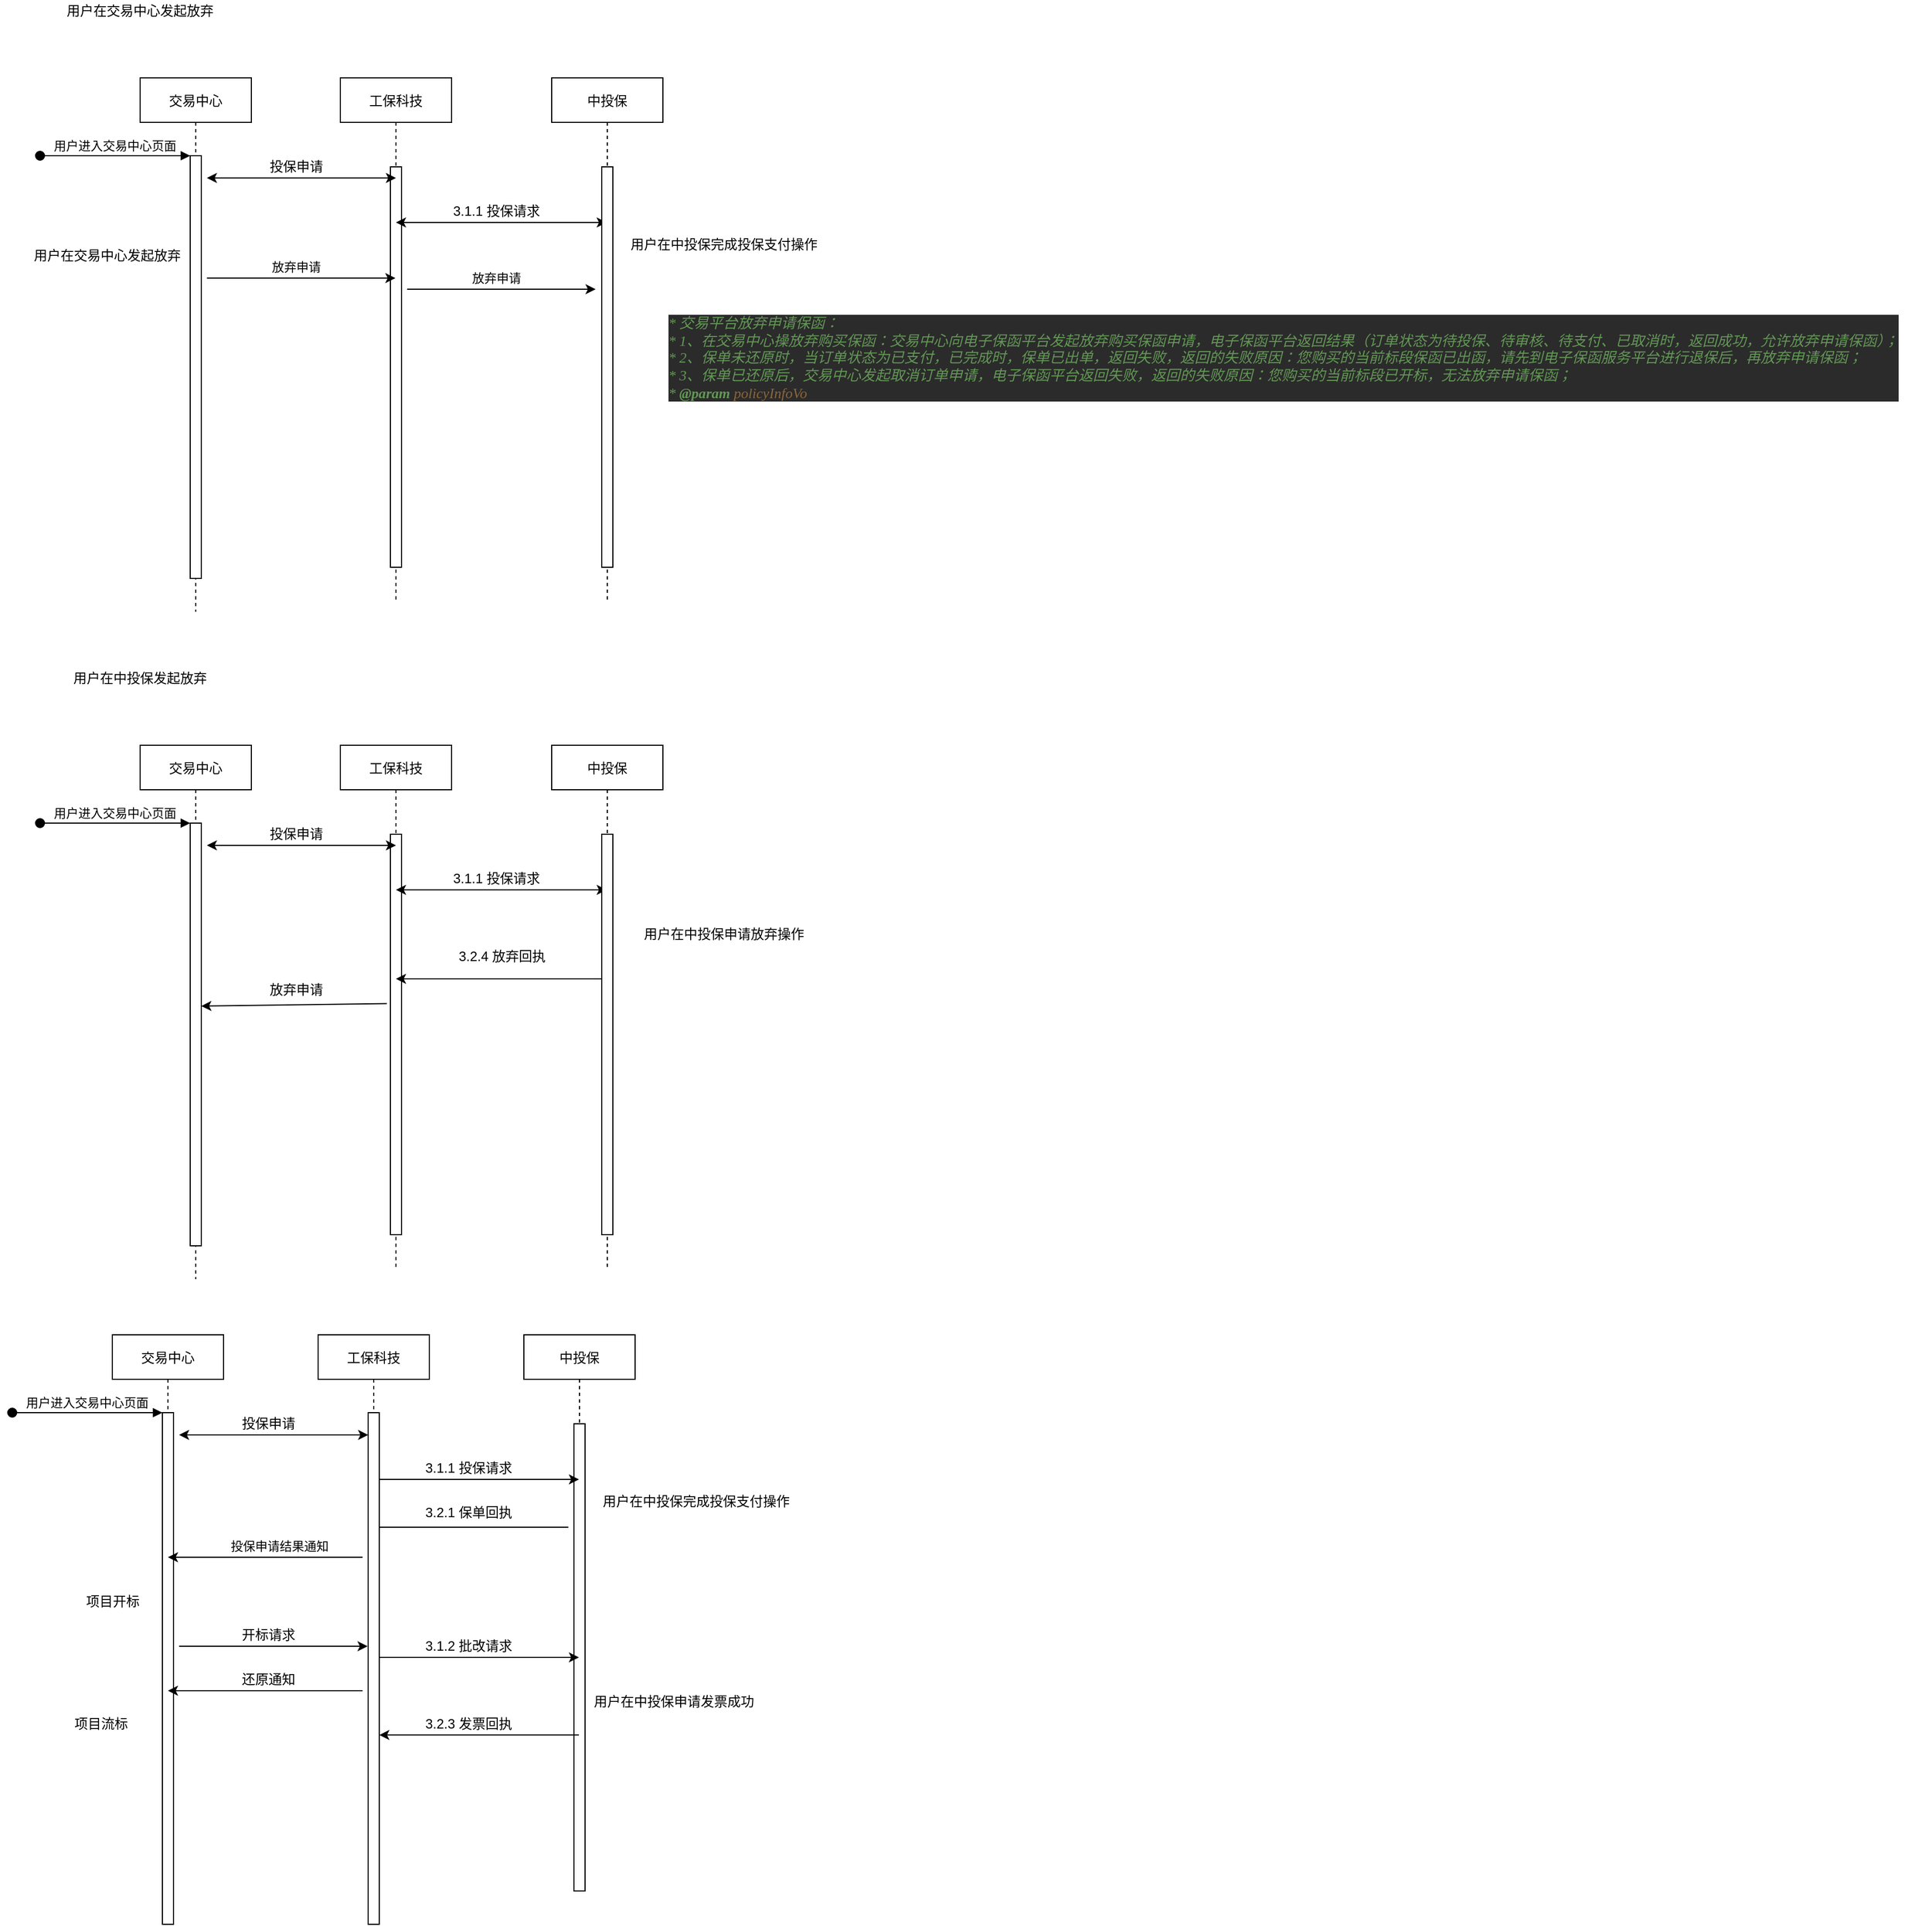 <mxfile version="14.4.4" type="github">
  <diagram id="kgpKYQtTHZ0yAKxKKP6v" name="Page-1">
    <mxGraphModel dx="1038" dy="492" grid="1" gridSize="10" guides="1" tooltips="1" connect="1" arrows="1" fold="1" page="1" pageScale="1" pageWidth="850" pageHeight="1100" math="0" shadow="0">
      <root>
        <mxCell id="0" />
        <mxCell id="1" parent="0" />
        <mxCell id="3hkl68ZtvTaIpeplbh0N-27" value="交易中心" style="shape=umlLifeline;perimeter=lifelinePerimeter;container=1;collapsible=0;recursiveResize=0;rounded=0;shadow=0;strokeWidth=1;" vertex="1" parent="1">
          <mxGeometry x="125" y="110" width="100" height="480" as="geometry" />
        </mxCell>
        <mxCell id="3hkl68ZtvTaIpeplbh0N-28" value="" style="points=[];perimeter=orthogonalPerimeter;rounded=0;shadow=0;strokeWidth=1;" vertex="1" parent="3hkl68ZtvTaIpeplbh0N-27">
          <mxGeometry x="45" y="70" width="10" height="380" as="geometry" />
        </mxCell>
        <mxCell id="3hkl68ZtvTaIpeplbh0N-29" value="用户进入交易中心页面" style="verticalAlign=bottom;startArrow=oval;endArrow=block;startSize=8;shadow=0;strokeWidth=1;" edge="1" parent="3hkl68ZtvTaIpeplbh0N-27" target="3hkl68ZtvTaIpeplbh0N-28">
          <mxGeometry relative="1" as="geometry">
            <mxPoint x="-90" y="70" as="sourcePoint" />
          </mxGeometry>
        </mxCell>
        <mxCell id="3hkl68ZtvTaIpeplbh0N-30" value="工保科技" style="shape=umlLifeline;perimeter=lifelinePerimeter;container=1;collapsible=0;recursiveResize=0;rounded=0;shadow=0;strokeWidth=1;" vertex="1" parent="1">
          <mxGeometry x="305" y="110" width="100" height="470" as="geometry" />
        </mxCell>
        <mxCell id="3hkl68ZtvTaIpeplbh0N-31" value="" style="points=[];perimeter=orthogonalPerimeter;rounded=0;shadow=0;strokeWidth=1;" vertex="1" parent="3hkl68ZtvTaIpeplbh0N-30">
          <mxGeometry x="45" y="80" width="10" height="360" as="geometry" />
        </mxCell>
        <mxCell id="3hkl68ZtvTaIpeplbh0N-33" value="" style="endArrow=classic;startArrow=classic;html=1;" edge="1" parent="1">
          <mxGeometry width="50" height="50" relative="1" as="geometry">
            <mxPoint x="355" y="240" as="sourcePoint" />
            <mxPoint x="544.5" y="240" as="targetPoint" />
          </mxGeometry>
        </mxCell>
        <mxCell id="3hkl68ZtvTaIpeplbh0N-34" value="3.1.1 投保请求" style="text;html=1;align=center;verticalAlign=middle;resizable=0;points=[];autosize=1;" vertex="1" parent="1">
          <mxGeometry x="400" y="220" width="90" height="20" as="geometry" />
        </mxCell>
        <mxCell id="3hkl68ZtvTaIpeplbh0N-35" value="" style="endArrow=classic;startArrow=classic;html=1;" edge="1" parent="1">
          <mxGeometry width="50" height="50" relative="1" as="geometry">
            <mxPoint x="185" y="200" as="sourcePoint" />
            <mxPoint x="355" y="200" as="targetPoint" />
          </mxGeometry>
        </mxCell>
        <mxCell id="3hkl68ZtvTaIpeplbh0N-36" value="投保申请" style="text;html=1;align=center;verticalAlign=middle;resizable=0;points=[];autosize=1;" vertex="1" parent="1">
          <mxGeometry x="235" y="180" width="60" height="20" as="geometry" />
        </mxCell>
        <mxCell id="3hkl68ZtvTaIpeplbh0N-39" value="用户在中投保完成投保支付操作" style="text;html=1;strokeColor=none;fillColor=none;align=center;verticalAlign=middle;whiteSpace=wrap;rounded=0;" vertex="1" parent="1">
          <mxGeometry x="555" y="250" width="190" height="20" as="geometry" />
        </mxCell>
        <mxCell id="3hkl68ZtvTaIpeplbh0N-41" value="用户在交易中心发起放弃" style="text;html=1;align=center;verticalAlign=middle;resizable=0;points=[];autosize=1;" vertex="1" parent="1">
          <mxGeometry x="20" y="260" width="150" height="20" as="geometry" />
        </mxCell>
        <mxCell id="3hkl68ZtvTaIpeplbh0N-42" value="" style="endArrow=classic;html=1;" edge="1" parent="1">
          <mxGeometry width="50" height="50" relative="1" as="geometry">
            <mxPoint x="185" y="290" as="sourcePoint" />
            <mxPoint x="354.5" y="290" as="targetPoint" />
          </mxGeometry>
        </mxCell>
        <mxCell id="3hkl68ZtvTaIpeplbh0N-59" value="放弃申请" style="edgeLabel;html=1;align=center;verticalAlign=middle;resizable=0;points=[];" vertex="1" connectable="0" parent="3hkl68ZtvTaIpeplbh0N-42">
          <mxGeometry x="-0.353" y="3" relative="1" as="geometry">
            <mxPoint x="25" y="-7" as="offset" />
          </mxGeometry>
        </mxCell>
        <mxCell id="3hkl68ZtvTaIpeplbh0N-52" value="用户在交易中心发起放弃" style="text;html=1;strokeColor=none;fillColor=none;align=center;verticalAlign=middle;whiteSpace=wrap;rounded=0;" vertex="1" parent="1">
          <mxGeometry x="45" y="40" width="160" height="20" as="geometry" />
        </mxCell>
        <mxCell id="3hkl68ZtvTaIpeplbh0N-56" value="中投保" style="shape=umlLifeline;perimeter=lifelinePerimeter;container=1;collapsible=0;recursiveResize=0;rounded=0;shadow=0;strokeWidth=1;" vertex="1" parent="1">
          <mxGeometry x="495" y="110" width="100" height="470" as="geometry" />
        </mxCell>
        <mxCell id="3hkl68ZtvTaIpeplbh0N-57" value="" style="points=[];perimeter=orthogonalPerimeter;rounded=0;shadow=0;strokeWidth=1;" vertex="1" parent="3hkl68ZtvTaIpeplbh0N-56">
          <mxGeometry x="45" y="80" width="10" height="360" as="geometry" />
        </mxCell>
        <mxCell id="3hkl68ZtvTaIpeplbh0N-60" value="" style="endArrow=classic;html=1;" edge="1" parent="1">
          <mxGeometry width="50" height="50" relative="1" as="geometry">
            <mxPoint x="365" y="300" as="sourcePoint" />
            <mxPoint x="534.5" y="300" as="targetPoint" />
          </mxGeometry>
        </mxCell>
        <mxCell id="3hkl68ZtvTaIpeplbh0N-61" value="放弃申请" style="edgeLabel;html=1;align=center;verticalAlign=middle;resizable=0;points=[];" vertex="1" connectable="0" parent="3hkl68ZtvTaIpeplbh0N-60">
          <mxGeometry x="-0.353" y="3" relative="1" as="geometry">
            <mxPoint x="25" y="-7" as="offset" />
          </mxGeometry>
        </mxCell>
        <mxCell id="3hkl68ZtvTaIpeplbh0N-62" value="放弃申请" style="edgeLabel;html=1;align=center;verticalAlign=middle;resizable=0;points=[];" vertex="1" connectable="0" parent="3hkl68ZtvTaIpeplbh0N-60">
          <mxGeometry x="-0.353" y="3" relative="1" as="geometry">
            <mxPoint x="25" y="-7" as="offset" />
          </mxGeometry>
        </mxCell>
        <mxCell id="3hkl68ZtvTaIpeplbh0N-63" value="&lt;pre style=&quot;background-color: #2b2b2b ; color: #a9b7c6 ; font-family: &amp;#34;consolas&amp;#34; ; font-size: 9.8pt&quot;&gt;&lt;span style=&quot;color: #629755 ; font-style: italic&quot;&gt;* &lt;/span&gt;&lt;span style=&quot;color: #629755 ; font-style: italic ; font-family: &amp;#34;arial&amp;#34;&quot;&gt;交易平台放弃申请保函：&lt;br&gt;&lt;/span&gt;&lt;span style=&quot;color: #629755 ; font-style: italic&quot;&gt;* 1&lt;/span&gt;&lt;span style=&quot;color: #629755 ; font-style: italic ; font-family: &amp;#34;arial&amp;#34;&quot;&gt;、在交易中心操放弃购买保函：交易中心向电子保函平台发起放弃购买保函申请，电子保函平台返回结果（订单状态为待投保、待审核、待支付、已取消时，返回成功，允许放弃申请保函）；&lt;br&gt;&lt;/span&gt;&lt;span style=&quot;color: #629755 ; font-style: italic&quot;&gt;* 2&lt;/span&gt;&lt;span style=&quot;color: #629755 ; font-style: italic ; font-family: &amp;#34;arial&amp;#34;&quot;&gt;、保单未还原时，当订单状态为已支付，已完成时，保单已出单，返回失败，返回的失败原因：您购买的当前标段保函已出函，请先到电子保函服务平台进行退保后，再放弃申请保函；&lt;br&gt;&lt;/span&gt;&lt;span style=&quot;color: #629755 ; font-style: italic&quot;&gt;* 3&lt;/span&gt;&lt;span style=&quot;color: #629755 ; font-style: italic ; font-family: &amp;#34;arial&amp;#34;&quot;&gt;、保单已还原后，交易中心发起取消订单申请，电子保函平台返回失败，返回的失败原因：您购买的当前标段已开标，无法放弃申请保函；&lt;br&gt;&lt;/span&gt;&lt;span style=&quot;color: #629755 ; font-style: italic&quot;&gt;* &lt;/span&gt;&lt;span style=&quot;color: #629755 ; font-weight: bold ; font-style: italic&quot;&gt;@param &lt;/span&gt;&lt;span style=&quot;color: #8a653b ; font-style: italic&quot;&gt;policyInfoVo&lt;/span&gt;&lt;/pre&gt;" style="text;html=1;strokeColor=none;fillColor=none;spacing=5;spacingTop=-20;whiteSpace=wrap;overflow=hidden;rounded=0;" vertex="1" parent="1">
          <mxGeometry x="595" y="320" width="1140" height="120" as="geometry" />
        </mxCell>
        <mxCell id="3hkl68ZtvTaIpeplbh0N-85" value="交易中心" style="shape=umlLifeline;perimeter=lifelinePerimeter;container=1;collapsible=0;recursiveResize=0;rounded=0;shadow=0;strokeWidth=1;" vertex="1" parent="1">
          <mxGeometry x="125" y="710" width="100" height="480" as="geometry" />
        </mxCell>
        <mxCell id="3hkl68ZtvTaIpeplbh0N-86" value="" style="points=[];perimeter=orthogonalPerimeter;rounded=0;shadow=0;strokeWidth=1;" vertex="1" parent="3hkl68ZtvTaIpeplbh0N-85">
          <mxGeometry x="45" y="70" width="10" height="380" as="geometry" />
        </mxCell>
        <mxCell id="3hkl68ZtvTaIpeplbh0N-87" value="用户进入交易中心页面" style="verticalAlign=bottom;startArrow=oval;endArrow=block;startSize=8;shadow=0;strokeWidth=1;" edge="1" parent="3hkl68ZtvTaIpeplbh0N-85" target="3hkl68ZtvTaIpeplbh0N-86">
          <mxGeometry relative="1" as="geometry">
            <mxPoint x="-90" y="70" as="sourcePoint" />
          </mxGeometry>
        </mxCell>
        <mxCell id="3hkl68ZtvTaIpeplbh0N-88" value="工保科技" style="shape=umlLifeline;perimeter=lifelinePerimeter;container=1;collapsible=0;recursiveResize=0;rounded=0;shadow=0;strokeWidth=1;" vertex="1" parent="1">
          <mxGeometry x="305" y="710" width="100" height="470" as="geometry" />
        </mxCell>
        <mxCell id="3hkl68ZtvTaIpeplbh0N-89" value="" style="points=[];perimeter=orthogonalPerimeter;rounded=0;shadow=0;strokeWidth=1;" vertex="1" parent="3hkl68ZtvTaIpeplbh0N-88">
          <mxGeometry x="45" y="80" width="10" height="360" as="geometry" />
        </mxCell>
        <mxCell id="3hkl68ZtvTaIpeplbh0N-90" value="" style="endArrow=classic;startArrow=classic;html=1;" edge="1" parent="1">
          <mxGeometry width="50" height="50" relative="1" as="geometry">
            <mxPoint x="355" y="840" as="sourcePoint" />
            <mxPoint x="544.5" y="840" as="targetPoint" />
          </mxGeometry>
        </mxCell>
        <mxCell id="3hkl68ZtvTaIpeplbh0N-91" value="3.1.1 投保请求" style="text;html=1;align=center;verticalAlign=middle;resizable=0;points=[];autosize=1;" vertex="1" parent="1">
          <mxGeometry x="400" y="820" width="90" height="20" as="geometry" />
        </mxCell>
        <mxCell id="3hkl68ZtvTaIpeplbh0N-92" value="" style="endArrow=classic;startArrow=classic;html=1;" edge="1" parent="1">
          <mxGeometry width="50" height="50" relative="1" as="geometry">
            <mxPoint x="185" y="800" as="sourcePoint" />
            <mxPoint x="355" y="800" as="targetPoint" />
          </mxGeometry>
        </mxCell>
        <mxCell id="3hkl68ZtvTaIpeplbh0N-93" value="投保申请" style="text;html=1;align=center;verticalAlign=middle;resizable=0;points=[];autosize=1;" vertex="1" parent="1">
          <mxGeometry x="235" y="780" width="60" height="20" as="geometry" />
        </mxCell>
        <mxCell id="3hkl68ZtvTaIpeplbh0N-94" value="用户在中投保申请放弃操作" style="text;html=1;strokeColor=none;fillColor=none;align=center;verticalAlign=middle;whiteSpace=wrap;rounded=0;" vertex="1" parent="1">
          <mxGeometry x="555" y="870" width="190" height="20" as="geometry" />
        </mxCell>
        <mxCell id="3hkl68ZtvTaIpeplbh0N-98" value="用户在中投保发起放弃" style="text;html=1;strokeColor=none;fillColor=none;align=center;verticalAlign=middle;whiteSpace=wrap;rounded=0;" vertex="1" parent="1">
          <mxGeometry x="45" y="640" width="160" height="20" as="geometry" />
        </mxCell>
        <mxCell id="3hkl68ZtvTaIpeplbh0N-99" value="中投保" style="shape=umlLifeline;perimeter=lifelinePerimeter;container=1;collapsible=0;recursiveResize=0;rounded=0;shadow=0;strokeWidth=1;" vertex="1" parent="1">
          <mxGeometry x="495" y="710" width="100" height="470" as="geometry" />
        </mxCell>
        <mxCell id="3hkl68ZtvTaIpeplbh0N-100" value="" style="points=[];perimeter=orthogonalPerimeter;rounded=0;shadow=0;strokeWidth=1;" vertex="1" parent="3hkl68ZtvTaIpeplbh0N-99">
          <mxGeometry x="45" y="80" width="10" height="360" as="geometry" />
        </mxCell>
        <mxCell id="3hkl68ZtvTaIpeplbh0N-105" value="" style="endArrow=classic;html=1;" edge="1" parent="1" target="3hkl68ZtvTaIpeplbh0N-88">
          <mxGeometry width="50" height="50" relative="1" as="geometry">
            <mxPoint x="540" y="920" as="sourcePoint" />
            <mxPoint x="590" y="870" as="targetPoint" />
          </mxGeometry>
        </mxCell>
        <mxCell id="3hkl68ZtvTaIpeplbh0N-106" value="3.2.4 放弃回执" style="text;html=1;align=center;verticalAlign=middle;resizable=0;points=[];autosize=1;" vertex="1" parent="1">
          <mxGeometry x="405" y="890" width="90" height="20" as="geometry" />
        </mxCell>
        <mxCell id="3hkl68ZtvTaIpeplbh0N-107" value="" style="endArrow=classic;html=1;exitX=-0.32;exitY=0.423;exitDx=0;exitDy=0;exitPerimeter=0;" edge="1" parent="1" source="3hkl68ZtvTaIpeplbh0N-89">
          <mxGeometry width="50" height="50" relative="1" as="geometry">
            <mxPoint x="340" y="945" as="sourcePoint" />
            <mxPoint x="180" y="944.5" as="targetPoint" />
          </mxGeometry>
        </mxCell>
        <mxCell id="3hkl68ZtvTaIpeplbh0N-108" value="放弃申请" style="text;html=1;align=center;verticalAlign=middle;resizable=0;points=[];autosize=1;" vertex="1" parent="1">
          <mxGeometry x="235" y="920" width="60" height="20" as="geometry" />
        </mxCell>
        <mxCell id="3hkl68ZtvTaIpeplbh0N-110" value="交易中心" style="shape=umlLifeline;perimeter=lifelinePerimeter;container=1;collapsible=0;recursiveResize=0;rounded=0;shadow=0;strokeWidth=1;" vertex="1" parent="1">
          <mxGeometry x="100" y="1240" width="100" height="530" as="geometry" />
        </mxCell>
        <mxCell id="3hkl68ZtvTaIpeplbh0N-111" value="" style="points=[];perimeter=orthogonalPerimeter;rounded=0;shadow=0;strokeWidth=1;" vertex="1" parent="3hkl68ZtvTaIpeplbh0N-110">
          <mxGeometry x="45" y="70" width="10" height="460" as="geometry" />
        </mxCell>
        <mxCell id="3hkl68ZtvTaIpeplbh0N-112" value="用户进入交易中心页面" style="verticalAlign=bottom;startArrow=oval;endArrow=block;startSize=8;shadow=0;strokeWidth=1;" edge="1" parent="3hkl68ZtvTaIpeplbh0N-110" target="3hkl68ZtvTaIpeplbh0N-111">
          <mxGeometry relative="1" as="geometry">
            <mxPoint x="-90" y="70" as="sourcePoint" />
          </mxGeometry>
        </mxCell>
        <mxCell id="3hkl68ZtvTaIpeplbh0N-114" value="中投保" style="shape=umlLifeline;perimeter=lifelinePerimeter;container=1;collapsible=0;recursiveResize=0;rounded=0;shadow=0;strokeWidth=1;" vertex="1" parent="1">
          <mxGeometry x="470" y="1240" width="100" height="500" as="geometry" />
        </mxCell>
        <mxCell id="3hkl68ZtvTaIpeplbh0N-115" value="" style="points=[];perimeter=orthogonalPerimeter;rounded=0;shadow=0;strokeWidth=1;" vertex="1" parent="3hkl68ZtvTaIpeplbh0N-114">
          <mxGeometry x="45" y="80" width="10" height="420" as="geometry" />
        </mxCell>
        <mxCell id="3hkl68ZtvTaIpeplbh0N-116" value="" style="endArrow=classic;startArrow=classic;html=1;" edge="1" parent="1" target="3hkl68ZtvTaIpeplbh0N-114">
          <mxGeometry width="50" height="50" relative="1" as="geometry">
            <mxPoint x="330" y="1370" as="sourcePoint" />
            <mxPoint x="380" y="1320" as="targetPoint" />
          </mxGeometry>
        </mxCell>
        <mxCell id="3hkl68ZtvTaIpeplbh0N-117" value="3.1.1 投保请求" style="text;html=1;align=center;verticalAlign=middle;resizable=0;points=[];autosize=1;" vertex="1" parent="1">
          <mxGeometry x="375" y="1350" width="90" height="20" as="geometry" />
        </mxCell>
        <mxCell id="3hkl68ZtvTaIpeplbh0N-118" value="" style="endArrow=classic;startArrow=classic;html=1;" edge="1" parent="1">
          <mxGeometry width="50" height="50" relative="1" as="geometry">
            <mxPoint x="160" y="1330" as="sourcePoint" />
            <mxPoint x="330" y="1330" as="targetPoint" />
          </mxGeometry>
        </mxCell>
        <mxCell id="3hkl68ZtvTaIpeplbh0N-119" value="投保申请" style="text;html=1;align=center;verticalAlign=middle;resizable=0;points=[];autosize=1;" vertex="1" parent="1">
          <mxGeometry x="210" y="1310" width="60" height="20" as="geometry" />
        </mxCell>
        <mxCell id="3hkl68ZtvTaIpeplbh0N-120" value="" style="endArrow=classic;html=1;" edge="1" parent="1">
          <mxGeometry width="50" height="50" relative="1" as="geometry">
            <mxPoint x="510" y="1413" as="sourcePoint" />
            <mxPoint x="329.5" y="1413" as="targetPoint" />
          </mxGeometry>
        </mxCell>
        <mxCell id="3hkl68ZtvTaIpeplbh0N-121" value="3.2.1 保单回执" style="text;html=1;align=center;verticalAlign=middle;resizable=0;points=[];autosize=1;" vertex="1" parent="1">
          <mxGeometry x="375" y="1390" width="90" height="20" as="geometry" />
        </mxCell>
        <mxCell id="3hkl68ZtvTaIpeplbh0N-122" value="用户在中投保完成投保支付操作" style="text;html=1;strokeColor=none;fillColor=none;align=center;verticalAlign=middle;whiteSpace=wrap;rounded=0;" vertex="1" parent="1">
          <mxGeometry x="530" y="1380" width="190" height="20" as="geometry" />
        </mxCell>
        <mxCell id="3hkl68ZtvTaIpeplbh0N-123" value="投保申请结果通知" style="endArrow=classic;html=1;" edge="1" parent="1" target="3hkl68ZtvTaIpeplbh0N-110">
          <mxGeometry x="-0.145" y="-10" width="50" height="50" relative="1" as="geometry">
            <mxPoint x="325" y="1440" as="sourcePoint" />
            <mxPoint x="375" y="1390" as="targetPoint" />
            <mxPoint as="offset" />
          </mxGeometry>
        </mxCell>
        <mxCell id="3hkl68ZtvTaIpeplbh0N-124" value="项目开标" style="text;html=1;align=center;verticalAlign=middle;resizable=0;points=[];autosize=1;" vertex="1" parent="1">
          <mxGeometry x="70" y="1470" width="60" height="20" as="geometry" />
        </mxCell>
        <mxCell id="3hkl68ZtvTaIpeplbh0N-125" value="" style="endArrow=classic;html=1;" edge="1" parent="1">
          <mxGeometry width="50" height="50" relative="1" as="geometry">
            <mxPoint x="160" y="1520" as="sourcePoint" />
            <mxPoint x="329.5" y="1520" as="targetPoint" />
          </mxGeometry>
        </mxCell>
        <mxCell id="3hkl68ZtvTaIpeplbh0N-126" value="" style="endArrow=classic;html=1;" edge="1" parent="1" target="3hkl68ZtvTaIpeplbh0N-114">
          <mxGeometry width="50" height="50" relative="1" as="geometry">
            <mxPoint x="340" y="1530" as="sourcePoint" />
            <mxPoint x="390" y="1480" as="targetPoint" />
          </mxGeometry>
        </mxCell>
        <mxCell id="3hkl68ZtvTaIpeplbh0N-127" value="3.1.2 批改请求" style="text;html=1;align=center;verticalAlign=middle;resizable=0;points=[];autosize=1;" vertex="1" parent="1">
          <mxGeometry x="375" y="1510" width="90" height="20" as="geometry" />
        </mxCell>
        <mxCell id="3hkl68ZtvTaIpeplbh0N-128" value="开标请求" style="text;html=1;align=center;verticalAlign=middle;resizable=0;points=[];autosize=1;" vertex="1" parent="1">
          <mxGeometry x="210" y="1500" width="60" height="20" as="geometry" />
        </mxCell>
        <mxCell id="3hkl68ZtvTaIpeplbh0N-129" value="" style="endArrow=classic;html=1;" edge="1" parent="1" target="3hkl68ZtvTaIpeplbh0N-110">
          <mxGeometry width="50" height="50" relative="1" as="geometry">
            <mxPoint x="325" y="1560" as="sourcePoint" />
            <mxPoint x="375" y="1510" as="targetPoint" />
          </mxGeometry>
        </mxCell>
        <mxCell id="3hkl68ZtvTaIpeplbh0N-130" value="还原通知" style="text;html=1;align=center;verticalAlign=middle;resizable=0;points=[];autosize=1;" vertex="1" parent="1">
          <mxGeometry x="210" y="1540" width="60" height="20" as="geometry" />
        </mxCell>
        <mxCell id="3hkl68ZtvTaIpeplbh0N-132" value="项目流标" style="text;html=1;strokeColor=none;fillColor=none;align=center;verticalAlign=middle;whiteSpace=wrap;rounded=0;" vertex="1" parent="1">
          <mxGeometry x="60" y="1580" width="60" height="20" as="geometry" />
        </mxCell>
        <mxCell id="3hkl68ZtvTaIpeplbh0N-136" value="用户在中投保申请发票成功" style="text;html=1;strokeColor=none;fillColor=none;align=center;verticalAlign=middle;whiteSpace=wrap;rounded=0;" vertex="1" parent="1">
          <mxGeometry x="530" y="1560" width="150" height="20" as="geometry" />
        </mxCell>
        <mxCell id="3hkl68ZtvTaIpeplbh0N-141" value="工保科技" style="shape=umlLifeline;perimeter=lifelinePerimeter;container=1;collapsible=0;recursiveResize=0;rounded=0;shadow=0;strokeWidth=1;" vertex="1" parent="1">
          <mxGeometry x="285" y="1240" width="100" height="530" as="geometry" />
        </mxCell>
        <mxCell id="3hkl68ZtvTaIpeplbh0N-142" value="" style="points=[];perimeter=orthogonalPerimeter;rounded=0;shadow=0;strokeWidth=1;" vertex="1" parent="3hkl68ZtvTaIpeplbh0N-141">
          <mxGeometry x="45" y="70" width="10" height="460" as="geometry" />
        </mxCell>
        <mxCell id="3hkl68ZtvTaIpeplbh0N-144" value="" style="endArrow=classic;html=1;entryX=1;entryY=0.63;entryDx=0;entryDy=0;entryPerimeter=0;" edge="1" parent="1" source="3hkl68ZtvTaIpeplbh0N-114" target="3hkl68ZtvTaIpeplbh0N-142">
          <mxGeometry width="50" height="50" relative="1" as="geometry">
            <mxPoint x="350" y="1650" as="sourcePoint" />
            <mxPoint x="400" y="1600" as="targetPoint" />
          </mxGeometry>
        </mxCell>
        <mxCell id="3hkl68ZtvTaIpeplbh0N-145" value="3.2.3 发票回执" style="text;html=1;align=center;verticalAlign=middle;resizable=0;points=[];autosize=1;" vertex="1" parent="1">
          <mxGeometry x="375" y="1580" width="90" height="20" as="geometry" />
        </mxCell>
      </root>
    </mxGraphModel>
  </diagram>
</mxfile>

